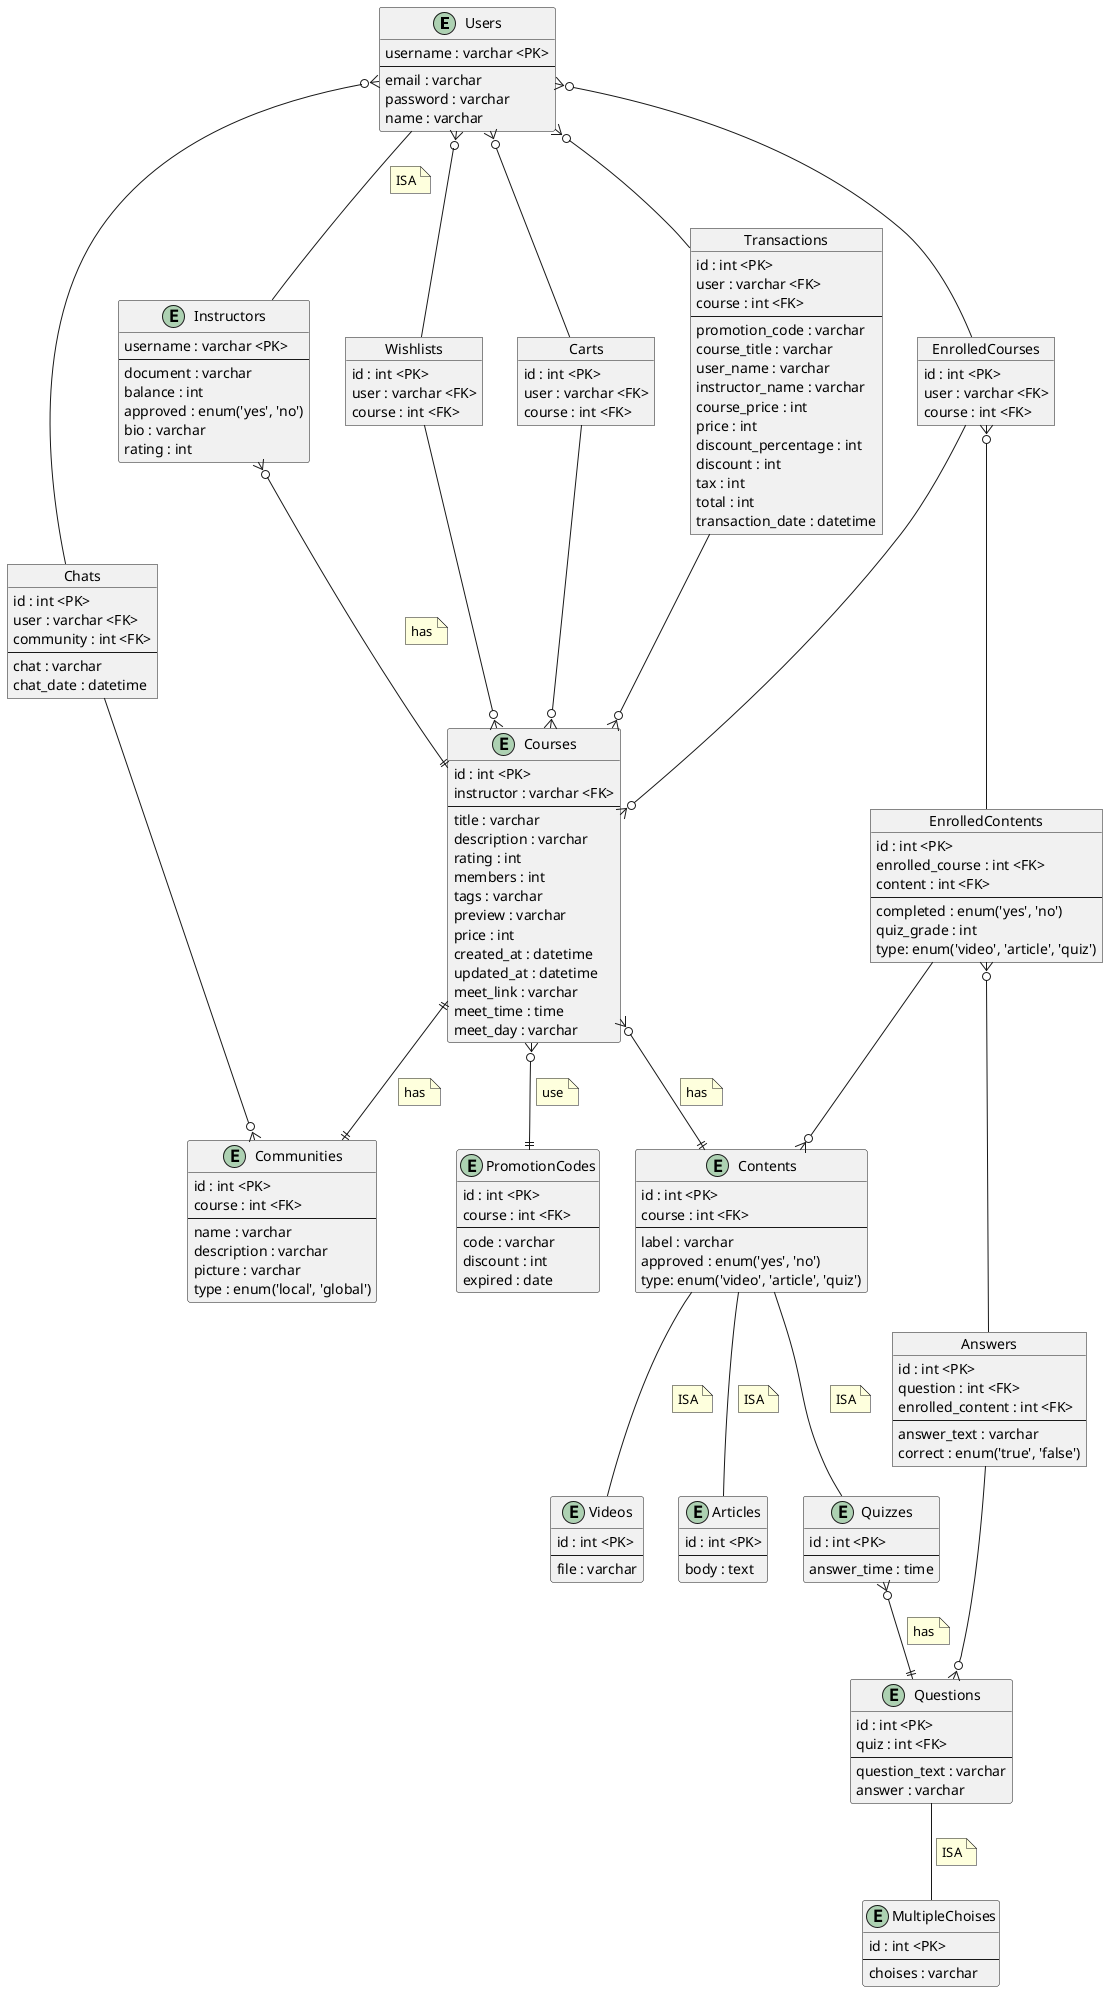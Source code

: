@startuml LearNteach
entity Users {
    username : varchar <PK>
    --
    email : varchar
    password : varchar
    name : varchar
}

entity Communities {
    id : int <PK>
    course : int <FK>
    --
    name : varchar
    description : varchar
    picture : varchar
    type : enum('local', 'global')
}

object Chats {
    id : int <PK>
    user : varchar <FK>
    community : int <FK>
    --
    chat : varchar
    chat_date : datetime
}

entity Instructors {
    username : varchar <PK>
    --
    document : varchar
    balance : int
    approved : enum('yes', 'no')
    bio : varchar
    rating : int
}

entity Courses {
    id : int <PK>
    instructor : varchar <FK>
    --
    title : varchar
    description : varchar
    rating : int
    members : int
    tags : varchar
    preview : varchar
    price : int
    created_at : datetime
    updated_at : datetime
    meet_link : varchar
    meet_time : time
    meet_day : varchar
}

object Wishlists {
    id : int <PK>
    user : varchar <FK>
    course : int <FK>
}

object Carts {
    id : int <PK>
    user : varchar <FK>
    course : int <FK>
}

entity PromotionCodes {
    id : int <PK>
    course : int <FK>
    --
    code : varchar
    discount : int
    expired : date
}

object Transactions {
    id : int <PK>
    user : varchar <FK>
    course : int <FK>
    --
    promotion_code : varchar
    course_title : varchar
    user_name : varchar
    instructor_name : varchar
    course_price : int
    price : int
    discount_percentage : int
    discount : int
    tax : int
    total : int
    transaction_date : datetime
}

object EnrolledCourses {
    id : int <PK>
    user : varchar <FK>
    course : int <FK>
}

object EnrolledContents {
    id : int <PK>
    enrolled_course : int <FK>
    content : int <FK>
    --
    completed : enum('yes', 'no')
    quiz_grade : int
    type: enum('video', 'article', 'quiz')
}

entity Contents {
    id : int <PK>
    course : int <FK>
    --
    label : varchar
    approved : enum('yes', 'no')
    type: enum('video', 'article', 'quiz')
}

entity Videos {
    id : int <PK>
    --
    file : varchar
}

entity Articles {
    id : int <PK>
    --
    body : text
}

entity Quizzes {
    id : int <PK>
    --
    answer_time : time
}

object Answers {
    id : int <PK>
    question : int <FK>
    enrolled_content : int <FK>
    --
    answer_text : varchar
    correct : enum('true', 'false')
}

entity Questions {
    id : int <PK>
    quiz : int <FK>
    --
    question_text : varchar
    answer : varchar
}

entity MultipleChoises {
    id : int <PK>
    --
    choises : varchar
}

Users }o-- Wishlists
Wishlists --o{ Courses

Users }o-- EnrolledCourses
EnrolledCourses --o{ Courses

Users }o-- Carts
Carts --o{ Courses

Users }o-- Transactions
Transactions --o{ Courses

Courses }o--|| Contents
note on link
    has
end note

Courses }o--|| PromotionCodes
note on link
    use
end note

Users -- Instructors
note on link
    ISA
end note

Instructors }o--|| Courses
note on link
    has
end note

Contents -- Videos
note on link
    ISA
end note
Contents -- Quizzes
note on link
    ISA
end note
Contents -- Articles
note on link
    ISA
end note

Quizzes }o--|| Questions
note on link
    has
end note

Questions -- MultipleChoises
note on link
    ISA
end note

Courses ||--|| Communities
note on link
    has
end note

Users }o-- Chats
Chats --o{ Communities

EnrolledContents }o-- Answers
Answers --o{ Questions

EnrolledCourses }o-- EnrolledContents
EnrolledContents --o{ Contents

@enduml